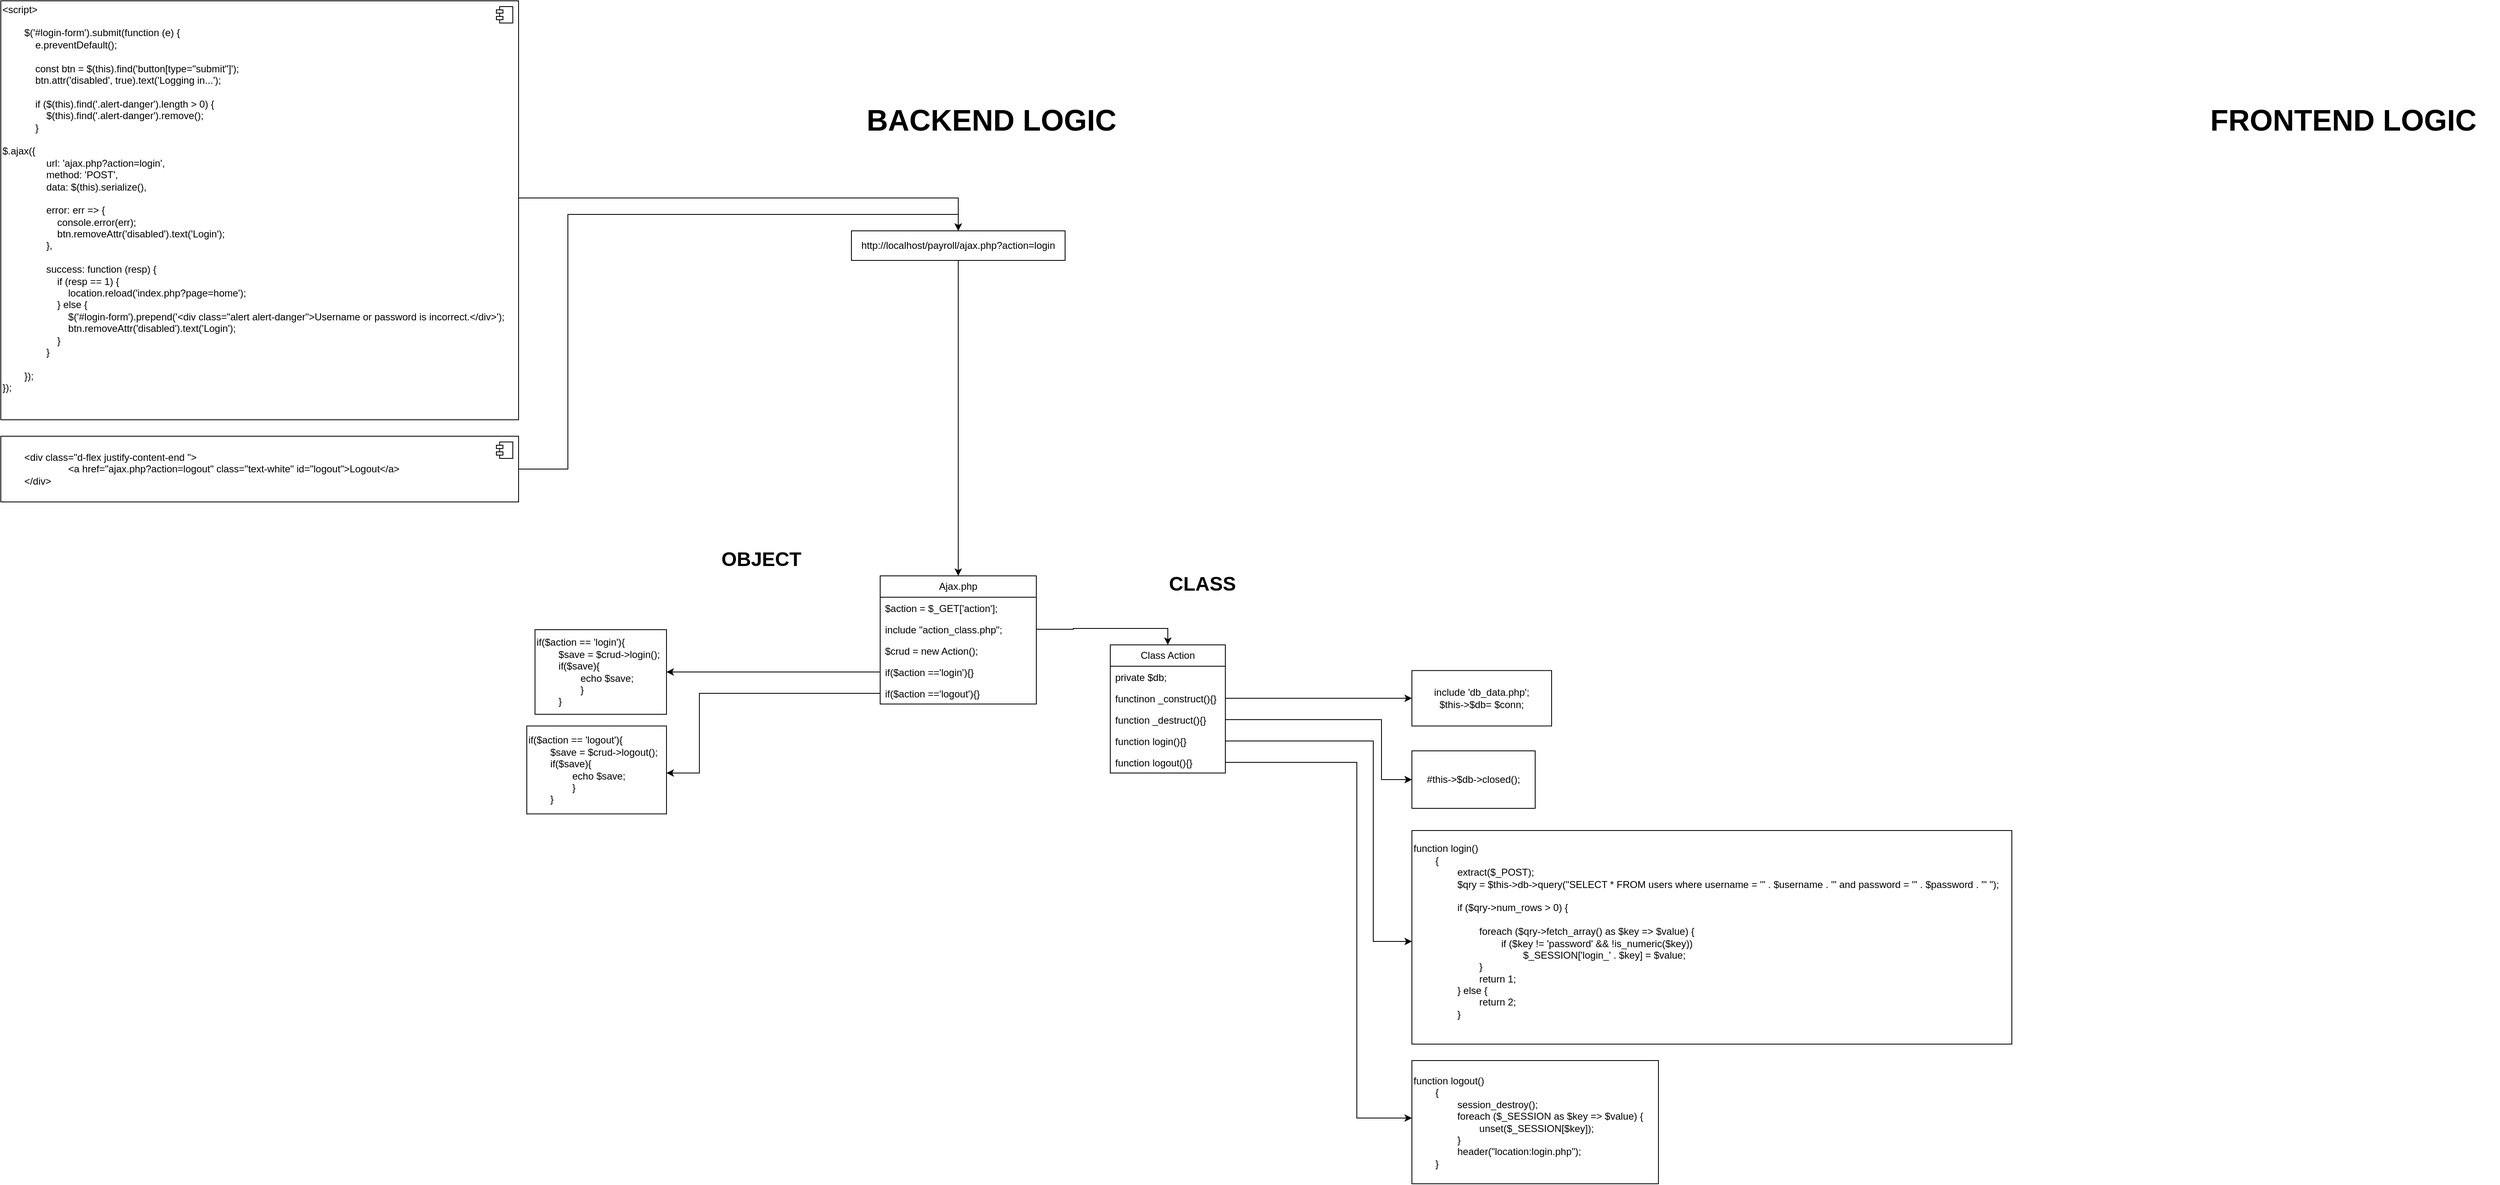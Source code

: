 <mxfile version="26.2.15">
  <diagram id="C5RBs43oDa-KdzZeNtuy" name="Page-1">
    <mxGraphModel dx="3789" dy="2176" grid="1" gridSize="10" guides="1" tooltips="1" connect="1" arrows="1" fold="1" page="1" pageScale="1" pageWidth="827" pageHeight="1169" math="0" shadow="0">
      <root>
        <mxCell id="WIyWlLk6GJQsqaUBKTNV-0" />
        <mxCell id="WIyWlLk6GJQsqaUBKTNV-1" parent="WIyWlLk6GJQsqaUBKTNV-0" />
        <mxCell id="d8og31dGvo_LYGdDDww9-0" value="Class Action" style="swimlane;fontStyle=0;childLayout=stackLayout;horizontal=1;startSize=26;fillColor=none;horizontalStack=0;resizeParent=1;resizeParentMax=0;resizeLast=0;collapsible=1;marginBottom=0;whiteSpace=wrap;html=1;" vertex="1" parent="WIyWlLk6GJQsqaUBKTNV-1">
          <mxGeometry x="160" y="224" width="140" height="156" as="geometry" />
        </mxCell>
        <mxCell id="d8og31dGvo_LYGdDDww9-1" value="private $db;" style="text;strokeColor=none;fillColor=none;align=left;verticalAlign=top;spacingLeft=4;spacingRight=4;overflow=hidden;rotatable=0;points=[[0,0.5],[1,0.5]];portConstraint=eastwest;whiteSpace=wrap;html=1;" vertex="1" parent="d8og31dGvo_LYGdDDww9-0">
          <mxGeometry y="26" width="140" height="26" as="geometry" />
        </mxCell>
        <mxCell id="d8og31dGvo_LYGdDDww9-2" value="functinon _construct(){}" style="text;strokeColor=none;fillColor=none;align=left;verticalAlign=top;spacingLeft=4;spacingRight=4;overflow=hidden;rotatable=0;points=[[0,0.5],[1,0.5]];portConstraint=eastwest;whiteSpace=wrap;html=1;" vertex="1" parent="d8og31dGvo_LYGdDDww9-0">
          <mxGeometry y="52" width="140" height="26" as="geometry" />
        </mxCell>
        <mxCell id="d8og31dGvo_LYGdDDww9-3" value="function _destruct(){}" style="text;strokeColor=none;fillColor=none;align=left;verticalAlign=top;spacingLeft=4;spacingRight=4;overflow=hidden;rotatable=0;points=[[0,0.5],[1,0.5]];portConstraint=eastwest;whiteSpace=wrap;html=1;" vertex="1" parent="d8og31dGvo_LYGdDDww9-0">
          <mxGeometry y="78" width="140" height="26" as="geometry" />
        </mxCell>
        <mxCell id="d8og31dGvo_LYGdDDww9-4" value="function login(){}" style="text;strokeColor=none;fillColor=none;align=left;verticalAlign=top;spacingLeft=4;spacingRight=4;overflow=hidden;rotatable=0;points=[[0,0.5],[1,0.5]];portConstraint=eastwest;whiteSpace=wrap;html=1;" vertex="1" parent="d8og31dGvo_LYGdDDww9-0">
          <mxGeometry y="104" width="140" height="26" as="geometry" />
        </mxCell>
        <mxCell id="d8og31dGvo_LYGdDDww9-6" value="function logout(){}" style="text;strokeColor=none;fillColor=none;align=left;verticalAlign=top;spacingLeft=4;spacingRight=4;overflow=hidden;rotatable=0;points=[[0,0.5],[1,0.5]];portConstraint=eastwest;whiteSpace=wrap;html=1;" vertex="1" parent="d8og31dGvo_LYGdDDww9-0">
          <mxGeometry y="130" width="140" height="26" as="geometry" />
        </mxCell>
        <mxCell id="d8og31dGvo_LYGdDDww9-12" value="include &#39;db_data.php&#39;;&lt;div&gt;$this-&amp;gt;$db= $conn;&lt;/div&gt;" style="whiteSpace=wrap;html=1;" vertex="1" parent="WIyWlLk6GJQsqaUBKTNV-1">
          <mxGeometry x="527" y="255.25" width="170" height="67.5" as="geometry" />
        </mxCell>
        <mxCell id="d8og31dGvo_LYGdDDww9-13" value="" style="edgeStyle=orthogonalEdgeStyle;rounded=0;orthogonalLoop=1;jettySize=auto;html=1;" edge="1" parent="WIyWlLk6GJQsqaUBKTNV-1" source="d8og31dGvo_LYGdDDww9-2" target="d8og31dGvo_LYGdDDww9-12">
          <mxGeometry relative="1" as="geometry" />
        </mxCell>
        <mxCell id="d8og31dGvo_LYGdDDww9-15" value="#this-&amp;gt;$db-&amp;gt;closed();" style="whiteSpace=wrap;html=1;" vertex="1" parent="WIyWlLk6GJQsqaUBKTNV-1">
          <mxGeometry x="527" y="353" width="150" height="70" as="geometry" />
        </mxCell>
        <mxCell id="d8og31dGvo_LYGdDDww9-16" value="" style="edgeStyle=orthogonalEdgeStyle;rounded=0;orthogonalLoop=1;jettySize=auto;html=1;" edge="1" parent="WIyWlLk6GJQsqaUBKTNV-1" source="d8og31dGvo_LYGdDDww9-3" target="d8og31dGvo_LYGdDDww9-15">
          <mxGeometry relative="1" as="geometry">
            <Array as="points">
              <mxPoint x="490" y="315" />
              <mxPoint x="490" y="388" />
            </Array>
          </mxGeometry>
        </mxCell>
        <mxCell id="d8og31dGvo_LYGdDDww9-17" value="Ajax.php" style="swimlane;fontStyle=0;childLayout=stackLayout;horizontal=1;startSize=26;fillColor=none;horizontalStack=0;resizeParent=1;resizeParentMax=0;resizeLast=0;collapsible=1;marginBottom=0;whiteSpace=wrap;html=1;" vertex="1" parent="WIyWlLk6GJQsqaUBKTNV-1">
          <mxGeometry x="-120" y="140" width="190" height="156" as="geometry" />
        </mxCell>
        <mxCell id="d8og31dGvo_LYGdDDww9-18" value="$action = $_GET[&#39;action&#39;];" style="text;strokeColor=none;fillColor=none;align=left;verticalAlign=top;spacingLeft=4;spacingRight=4;overflow=hidden;rotatable=0;points=[[0,0.5],[1,0.5]];portConstraint=eastwest;whiteSpace=wrap;html=1;" vertex="1" parent="d8og31dGvo_LYGdDDww9-17">
          <mxGeometry y="26" width="190" height="26" as="geometry" />
        </mxCell>
        <mxCell id="d8og31dGvo_LYGdDDww9-27" value="include &quot;action_class.php&quot;;" style="text;strokeColor=none;fillColor=none;align=left;verticalAlign=top;spacingLeft=4;spacingRight=4;overflow=hidden;rotatable=0;points=[[0,0.5],[1,0.5]];portConstraint=eastwest;whiteSpace=wrap;html=1;" vertex="1" parent="d8og31dGvo_LYGdDDww9-17">
          <mxGeometry y="52" width="190" height="26" as="geometry" />
        </mxCell>
        <mxCell id="d8og31dGvo_LYGdDDww9-25" value="$crud = new Action();" style="text;strokeColor=none;fillColor=none;align=left;verticalAlign=top;spacingLeft=4;spacingRight=4;overflow=hidden;rotatable=0;points=[[0,0.5],[1,0.5]];portConstraint=eastwest;whiteSpace=wrap;html=1;" vertex="1" parent="d8og31dGvo_LYGdDDww9-17">
          <mxGeometry y="78" width="190" height="26" as="geometry" />
        </mxCell>
        <mxCell id="d8og31dGvo_LYGdDDww9-26" value="if($action ==&#39;login&#39;){}" style="text;strokeColor=none;fillColor=none;align=left;verticalAlign=top;spacingLeft=4;spacingRight=4;overflow=hidden;rotatable=0;points=[[0,0.5],[1,0.5]];portConstraint=eastwest;whiteSpace=wrap;html=1;" vertex="1" parent="d8og31dGvo_LYGdDDww9-17">
          <mxGeometry y="104" width="190" height="26" as="geometry" />
        </mxCell>
        <mxCell id="d8og31dGvo_LYGdDDww9-28" value="if($action ==&#39;logout&#39;){}" style="text;strokeColor=none;fillColor=none;align=left;verticalAlign=top;spacingLeft=4;spacingRight=4;overflow=hidden;rotatable=0;points=[[0,0.5],[1,0.5]];portConstraint=eastwest;whiteSpace=wrap;html=1;" vertex="1" parent="d8og31dGvo_LYGdDDww9-17">
          <mxGeometry y="130" width="190" height="26" as="geometry" />
        </mxCell>
        <mxCell id="d8og31dGvo_LYGdDDww9-24" style="edgeStyle=orthogonalEdgeStyle;rounded=0;orthogonalLoop=1;jettySize=auto;html=1;exitX=1;exitY=0.5;exitDx=0;exitDy=0;entryX=0.5;entryY=0;entryDx=0;entryDy=0;" edge="1" parent="WIyWlLk6GJQsqaUBKTNV-1" source="d8og31dGvo_LYGdDDww9-27" target="d8og31dGvo_LYGdDDww9-0">
          <mxGeometry relative="1" as="geometry" />
        </mxCell>
        <mxCell id="d8og31dGvo_LYGdDDww9-34" value="if($action == &#39;logout&#39;)&lt;span style=&quot;background-color: transparent; color: light-dark(rgb(0, 0, 0), rgb(255, 255, 255));&quot;&gt;{&lt;/span&gt;&lt;div&gt;&lt;div&gt;&lt;span style=&quot;white-space: pre;&quot;&gt;&#x9;&lt;/span&gt;$save = $crud-&amp;gt;logout();&lt;/div&gt;&lt;div&gt;&lt;span style=&quot;white-space: pre;&quot;&gt;&#x9;&lt;/span&gt;if($save){&lt;/div&gt;&lt;div&gt;&lt;span style=&quot;white-space: pre;&quot;&gt;&#x9;&lt;/span&gt;&lt;span style=&quot;white-space: pre;&quot;&gt;&#x9;&lt;/span&gt;echo $save;&lt;/div&gt;&lt;div&gt;&lt;span style=&quot;white-space: pre;&quot;&gt;&#x9;&lt;/span&gt;&lt;span style=&quot;white-space: pre;&quot;&gt;&#x9;&lt;/span&gt;}&lt;/div&gt;&lt;div&gt;&lt;span style=&quot;white-space: pre;&quot;&gt;&#x9;&lt;/span&gt;}&lt;/div&gt;&lt;/div&gt;" style="whiteSpace=wrap;html=1;align=left;" vertex="1" parent="WIyWlLk6GJQsqaUBKTNV-1">
          <mxGeometry x="-550" y="322.75" width="170" height="107" as="geometry" />
        </mxCell>
        <mxCell id="d8og31dGvo_LYGdDDww9-35" value="" style="edgeStyle=orthogonalEdgeStyle;rounded=0;orthogonalLoop=1;jettySize=auto;html=1;" edge="1" parent="WIyWlLk6GJQsqaUBKTNV-1" source="d8og31dGvo_LYGdDDww9-28" target="d8og31dGvo_LYGdDDww9-34">
          <mxGeometry relative="1" as="geometry">
            <Array as="points">
              <mxPoint x="-340" y="283" />
              <mxPoint x="-340" y="380" />
            </Array>
          </mxGeometry>
        </mxCell>
        <mxCell id="d8og31dGvo_LYGdDDww9-36" value="&lt;span style=&quot;&quot;&gt;if($action == &#39;login&#39;)&lt;/span&gt;&lt;span style=&quot;color: light-dark(rgb(0, 0, 0), rgb(255, 255, 255)); background-color: transparent;&quot;&gt;{&lt;/span&gt;&lt;div style=&quot;&quot;&gt;&lt;div&gt;&lt;span style=&quot;white-space: pre;&quot;&gt;&#x9;&lt;/span&gt;$save = $crud-&amp;gt;login();&lt;/div&gt;&lt;div&gt;&lt;span style=&quot;white-space: pre;&quot;&gt;&#x9;&lt;/span&gt;if($save){&lt;/div&gt;&lt;div&gt;&lt;span style=&quot;white-space: pre;&quot;&gt;&#x9;&lt;/span&gt;&lt;span style=&quot;white-space: pre;&quot;&gt;&#x9;&lt;/span&gt;echo $save;&lt;/div&gt;&lt;div&gt;&lt;span style=&quot;white-space: pre;&quot;&gt;&#x9;&lt;/span&gt;&lt;span style=&quot;white-space: pre;&quot;&gt;&#x9;&lt;/span&gt;}&lt;/div&gt;&lt;div&gt;&lt;span style=&quot;white-space: pre;&quot;&gt;&#x9;&lt;/span&gt;}&lt;/div&gt;&lt;/div&gt;" style="whiteSpace=wrap;html=1;align=left;" vertex="1" parent="WIyWlLk6GJQsqaUBKTNV-1">
          <mxGeometry x="-540" y="205.5" width="160" height="103" as="geometry" />
        </mxCell>
        <mxCell id="d8og31dGvo_LYGdDDww9-37" value="" style="edgeStyle=orthogonalEdgeStyle;rounded=0;orthogonalLoop=1;jettySize=auto;html=1;" edge="1" parent="WIyWlLk6GJQsqaUBKTNV-1" source="d8og31dGvo_LYGdDDww9-26" target="d8og31dGvo_LYGdDDww9-36">
          <mxGeometry relative="1" as="geometry" />
        </mxCell>
        <mxCell id="d8og31dGvo_LYGdDDww9-51" style="edgeStyle=orthogonalEdgeStyle;rounded=0;orthogonalLoop=1;jettySize=auto;html=1;exitX=0.5;exitY=1;exitDx=0;exitDy=0;entryX=0.5;entryY=0;entryDx=0;entryDy=0;" edge="1" parent="WIyWlLk6GJQsqaUBKTNV-1" source="d8og31dGvo_LYGdDDww9-43" target="d8og31dGvo_LYGdDDww9-17">
          <mxGeometry relative="1" as="geometry" />
        </mxCell>
        <mxCell id="d8og31dGvo_LYGdDDww9-43" value="http://localhost/payroll/ajax.php?action=login" style="whiteSpace=wrap;html=1;" vertex="1" parent="WIyWlLk6GJQsqaUBKTNV-1">
          <mxGeometry x="-155" y="-280" width="260" height="36" as="geometry" />
        </mxCell>
        <mxCell id="d8og31dGvo_LYGdDDww9-46" value="&lt;div&gt;function login()&lt;/div&gt;&lt;div&gt;&lt;span style=&quot;white-space: normal;&quot;&gt;&lt;span style=&quot;white-space:pre&quot;&gt;&#x9;&lt;/span&gt;{&lt;/span&gt;&lt;/div&gt;&lt;div&gt;&lt;span style=&quot;white-space: normal;&quot;&gt;&lt;span style=&quot;white-space:pre&quot;&gt;&#x9;&#x9;&lt;/span&gt;extract($_POST);&lt;/span&gt;&lt;/div&gt;&lt;div&gt;&lt;span style=&quot;white-space: normal;&quot;&gt;&lt;span style=&quot;white-space:pre&quot;&gt;&#x9;&#x9;&lt;/span&gt;$qry = $this-&amp;gt;db-&amp;gt;query(&quot;SELECT * FROM users where username = &#39;&quot; . $username . &quot;&#39; and password = &#39;&quot; . $password . &quot;&#39; &quot;);&lt;/span&gt;&lt;/div&gt;&lt;div&gt;&lt;span style=&quot;white-space: normal;&quot;&gt;&lt;br&gt;&lt;/span&gt;&lt;/div&gt;&lt;div&gt;&lt;span style=&quot;white-space: normal;&quot;&gt;&lt;span style=&quot;white-space:pre&quot;&gt;&#x9;&#x9;&lt;/span&gt;if ($qry-&amp;gt;num_rows &amp;gt; 0) {&lt;/span&gt;&lt;/div&gt;&lt;div&gt;&lt;span style=&quot;white-space: normal;&quot;&gt;&lt;br&gt;&lt;/span&gt;&lt;/div&gt;&lt;div&gt;&lt;/div&gt;&lt;div&gt;&lt;span style=&quot;white-space: normal;&quot;&gt;&lt;span style=&quot;white-space:pre&quot;&gt;&#x9;&#x9;&#x9;&lt;/span&gt;foreach ($qry-&amp;gt;fetch_array() as $key =&amp;gt; $value) {&lt;/span&gt;&lt;/div&gt;&lt;div&gt;&lt;/div&gt;&lt;div&gt;&lt;span style=&quot;white-space: normal;&quot;&gt;&lt;span style=&quot;white-space:pre&quot;&gt;&#x9;&#x9;&#x9;&#x9;&lt;/span&gt;if ($key != &#39;password&#39; &amp;amp;&amp;amp; !is_numeric($key))&lt;/span&gt;&lt;/div&gt;&lt;div&gt;&lt;span style=&quot;white-space: normal;&quot;&gt;&lt;span style=&quot;white-space:pre&quot;&gt;&#x9;&#x9;&#x9;&#x9;&#x9;&lt;/span&gt;$_SESSION[&#39;login_&#39; . $key] = $value;&lt;/span&gt;&lt;/div&gt;&lt;div&gt;&lt;span style=&quot;white-space: pre; white-space: normal;&quot;&gt;&#x9;&#x9;&#x9;&#x9;&#x9;&lt;/span&gt;&lt;/div&gt;&lt;div&gt;&lt;span style=&quot;white-space: normal;&quot;&gt;&lt;span style=&quot;white-space:pre&quot;&gt;&#x9;&#x9;&#x9;&lt;/span&gt;}&lt;/span&gt;&lt;/div&gt;&lt;div&gt;&lt;span style=&quot;white-space: normal;&quot;&gt;&lt;span style=&quot;white-space:pre&quot;&gt;&#x9;&#x9;&#x9;&lt;/span&gt;return 1;&lt;/span&gt;&lt;/div&gt;&lt;div&gt;&lt;span style=&quot;white-space: normal;&quot;&gt;&lt;span style=&quot;white-space:pre&quot;&gt;&#x9;&#x9;&lt;/span&gt;} else {&lt;/span&gt;&lt;/div&gt;&lt;div&gt;&lt;span style=&quot;white-space: normal;&quot;&gt;&lt;span style=&quot;white-space:pre&quot;&gt;&#x9;&#x9;&#x9;&lt;/span&gt;return 2;&lt;/span&gt;&lt;/div&gt;&lt;div&gt;&lt;span style=&quot;white-space: normal;&quot;&gt;&lt;span style=&quot;white-space:pre&quot;&gt;&#x9;&#x9;&lt;/span&gt;}&lt;/span&gt;&lt;/div&gt;&lt;div&gt;&lt;br&gt;&lt;/div&gt;" style="whiteSpace=wrap;html=1;align=left;" vertex="1" parent="WIyWlLk6GJQsqaUBKTNV-1">
          <mxGeometry x="527" y="450" width="730" height="260" as="geometry" />
        </mxCell>
        <mxCell id="d8og31dGvo_LYGdDDww9-47" value="" style="edgeStyle=orthogonalEdgeStyle;rounded=0;orthogonalLoop=1;jettySize=auto;html=1;" edge="1" parent="WIyWlLk6GJQsqaUBKTNV-1" source="d8og31dGvo_LYGdDDww9-4" target="d8og31dGvo_LYGdDDww9-46">
          <mxGeometry relative="1" as="geometry">
            <Array as="points">
              <mxPoint x="480" y="341" />
              <mxPoint x="480" y="585" />
            </Array>
          </mxGeometry>
        </mxCell>
        <mxCell id="d8og31dGvo_LYGdDDww9-48" value="&lt;div&gt;function logout()&lt;/div&gt;&lt;div&gt;&lt;span style=&quot;white-space: normal;&quot;&gt;&lt;span style=&quot;white-space:pre&quot;&gt;&#x9;&lt;/span&gt;{&lt;/span&gt;&lt;/div&gt;&lt;div&gt;&lt;span style=&quot;white-space: normal;&quot;&gt;&lt;span style=&quot;white-space:pre&quot;&gt;&#x9;&#x9;&lt;/span&gt;session_destroy();&lt;/span&gt;&lt;/div&gt;&lt;div&gt;&lt;span style=&quot;white-space: normal;&quot;&gt;&lt;span style=&quot;white-space:pre&quot;&gt;&#x9;&#x9;&lt;/span&gt;foreach ($_SESSION as $key =&amp;gt; $value) {&lt;/span&gt;&lt;/div&gt;&lt;div&gt;&lt;span style=&quot;white-space: normal;&quot;&gt;&lt;span style=&quot;white-space:pre&quot;&gt;&#x9;&#x9;&#x9;&lt;/span&gt;unset($_SESSION[$key]);&lt;/span&gt;&lt;/div&gt;&lt;div&gt;&lt;span style=&quot;white-space: normal;&quot;&gt;&lt;span style=&quot;white-space:pre&quot;&gt;&#x9;&#x9;&lt;/span&gt;}&lt;/span&gt;&lt;/div&gt;&lt;div&gt;&lt;span style=&quot;white-space: normal;&quot;&gt;&lt;span style=&quot;white-space:pre&quot;&gt;&#x9;&#x9;&lt;/span&gt;header(&quot;location:login.php&quot;);&lt;/span&gt;&lt;/div&gt;&lt;div&gt;&lt;span style=&quot;white-space: normal;&quot;&gt;&lt;span style=&quot;white-space:pre&quot;&gt;&#x9;&lt;/span&gt;}&lt;/span&gt;&lt;/div&gt;" style="whiteSpace=wrap;html=1;align=left;" vertex="1" parent="WIyWlLk6GJQsqaUBKTNV-1">
          <mxGeometry x="527" y="730" width="300" height="150" as="geometry" />
        </mxCell>
        <mxCell id="d8og31dGvo_LYGdDDww9-49" value="" style="edgeStyle=orthogonalEdgeStyle;rounded=0;orthogonalLoop=1;jettySize=auto;html=1;" edge="1" parent="WIyWlLk6GJQsqaUBKTNV-1" source="d8og31dGvo_LYGdDDww9-6" target="d8og31dGvo_LYGdDDww9-48">
          <mxGeometry relative="1" as="geometry">
            <Array as="points">
              <mxPoint x="460" y="367" />
              <mxPoint x="460" y="800" />
            </Array>
          </mxGeometry>
        </mxCell>
        <mxCell id="d8og31dGvo_LYGdDDww9-62" style="edgeStyle=orthogonalEdgeStyle;rounded=0;orthogonalLoop=1;jettySize=auto;html=1;entryX=0.5;entryY=0;entryDx=0;entryDy=0;" edge="1" parent="WIyWlLk6GJQsqaUBKTNV-1" source="d8og31dGvo_LYGdDDww9-58" target="d8og31dGvo_LYGdDDww9-43">
          <mxGeometry relative="1" as="geometry">
            <Array as="points">
              <mxPoint x="-25" y="-320" />
            </Array>
          </mxGeometry>
        </mxCell>
        <mxCell id="d8og31dGvo_LYGdDDww9-58" value="&lt;div&gt;&lt;div&gt;&amp;lt;script&amp;gt;&lt;/div&gt;&lt;div&gt;&amp;nbsp; &amp;nbsp; &amp;nbsp; &amp;nbsp;&lt;/div&gt;&lt;div&gt;&amp;nbsp; &amp;nbsp; &amp;nbsp; &amp;nbsp; $(&#39;#login-form&#39;).submit(function (e) {&lt;/div&gt;&lt;div&gt;&amp;nbsp; &amp;nbsp; &amp;nbsp; &amp;nbsp; &amp;nbsp; &amp;nbsp; e.preventDefault();&lt;/div&gt;&lt;div&gt;&lt;br&gt;&lt;/div&gt;&lt;div&gt;&amp;nbsp; &amp;nbsp; &amp;nbsp; &amp;nbsp; &amp;nbsp; &amp;nbsp; const btn = $(this).find(&#39;button[type=&quot;submit&quot;]&#39;);&lt;/div&gt;&lt;div&gt;&amp;nbsp; &amp;nbsp; &amp;nbsp; &amp;nbsp; &amp;nbsp; &amp;nbsp; btn.attr(&#39;disabled&#39;, true).text(&#39;Logging in...&#39;);&lt;/div&gt;&lt;div&gt;&amp;nbsp; &amp;nbsp; &amp;nbsp; &amp;nbsp; &amp;nbsp; &amp;nbsp;&amp;nbsp;&lt;/div&gt;&lt;div&gt;&amp;nbsp; &amp;nbsp; &amp;nbsp; &amp;nbsp; &amp;nbsp; &amp;nbsp; if ($(this).find(&#39;.alert-danger&#39;).length &amp;gt; 0) {&lt;/div&gt;&lt;div&gt;&amp;nbsp; &amp;nbsp; &amp;nbsp; &amp;nbsp; &amp;nbsp; &amp;nbsp; &amp;nbsp; &amp;nbsp; $(this).find(&#39;.alert-danger&#39;).remove();&lt;/div&gt;&lt;div&gt;&amp;nbsp; &amp;nbsp; &amp;nbsp; &amp;nbsp; &amp;nbsp; &amp;nbsp; }&lt;/div&gt;&lt;/div&gt;&lt;div&gt;&lt;br&gt;&lt;/div&gt;&lt;div&gt;&lt;div&gt;$.ajax({&lt;/div&gt;&lt;div&gt;&amp;nbsp; &amp;nbsp; &amp;nbsp; &amp;nbsp; &amp;nbsp; &amp;nbsp; &amp;nbsp; &amp;nbsp; url: &#39;ajax.php?action=login&#39;,&lt;/div&gt;&lt;div&gt;&amp;nbsp; &amp;nbsp; &amp;nbsp; &amp;nbsp; &amp;nbsp; &amp;nbsp; &amp;nbsp; &amp;nbsp; method: &#39;POST&#39;,&lt;/div&gt;&lt;div&gt;&amp;nbsp; &amp;nbsp; &amp;nbsp; &amp;nbsp; &amp;nbsp; &amp;nbsp; &amp;nbsp; &amp;nbsp; data: $(this).serialize(),&lt;/div&gt;&lt;div&gt;&amp;nbsp; &amp;nbsp; &amp;nbsp; &amp;nbsp; &amp;nbsp; &amp;nbsp; &amp;nbsp; &amp;nbsp;&lt;span style=&quot;white-space: pre;&quot;&gt;&#x9;&lt;/span&gt;&lt;/div&gt;&lt;div&gt;&lt;span style=&quot;white-space: pre;&quot;&gt;&#x9;&lt;/span&gt;&lt;span style=&quot;white-space: pre;&quot;&gt;&#x9;&lt;/span&gt;error: err =&amp;gt; {&lt;/div&gt;&lt;div&gt;&amp;nbsp; &amp;nbsp; &amp;nbsp; &amp;nbsp; &amp;nbsp; &amp;nbsp; &amp;nbsp; &amp;nbsp; &amp;nbsp; &amp;nbsp; console.error(err);&lt;/div&gt;&lt;div&gt;&amp;nbsp; &amp;nbsp; &amp;nbsp; &amp;nbsp; &amp;nbsp; &amp;nbsp; &amp;nbsp; &amp;nbsp; &amp;nbsp; &amp;nbsp; btn.removeAttr(&#39;disabled&#39;).text(&#39;Login&#39;);&lt;/div&gt;&lt;div&gt;&amp;nbsp; &amp;nbsp; &amp;nbsp; &amp;nbsp; &amp;nbsp; &amp;nbsp; &amp;nbsp; &amp;nbsp; },&amp;nbsp;&lt;/div&gt;&lt;/div&gt;&lt;div&gt;&lt;div&gt;&lt;span style=&quot;white-space: pre;&quot;&gt;&#x9;&lt;/span&gt;&lt;span style=&quot;white-space: pre;&quot;&gt;&#x9;&lt;/span&gt;&lt;/div&gt;&lt;div&gt;&lt;span style=&quot;white-space: pre;&quot;&gt;&#x9;&lt;/span&gt;&lt;span style=&quot;white-space: pre;&quot;&gt;&#x9;&lt;/span&gt;success: function (resp) {&lt;/div&gt;&lt;div&gt;&amp;nbsp; &amp;nbsp; &amp;nbsp; &amp;nbsp; &amp;nbsp; &amp;nbsp; &amp;nbsp; &amp;nbsp; &amp;nbsp; &amp;nbsp; if (resp == 1) {&lt;/div&gt;&lt;div&gt;&amp;nbsp; &amp;nbsp; &amp;nbsp; &amp;nbsp; &amp;nbsp; &amp;nbsp; &amp;nbsp; &amp;nbsp; &amp;nbsp; &amp;nbsp; &amp;nbsp; &amp;nbsp; location.reload(&#39;index.php?page=home&#39;);&lt;/div&gt;&lt;div&gt;&amp;nbsp; &amp;nbsp; &amp;nbsp; &amp;nbsp; &amp;nbsp; &amp;nbsp; &amp;nbsp; &amp;nbsp; &amp;nbsp; &amp;nbsp; } else {&lt;/div&gt;&lt;div&gt;&amp;nbsp; &amp;nbsp; &amp;nbsp; &amp;nbsp; &amp;nbsp; &amp;nbsp; &amp;nbsp; &amp;nbsp; &amp;nbsp; &amp;nbsp; &amp;nbsp; &amp;nbsp; $(&#39;#login-form&#39;).prepend(&#39;&amp;lt;div class=&quot;alert alert-danger&quot;&amp;gt;Username or password is incorrect.&amp;lt;/div&amp;gt;&#39;);&lt;/div&gt;&lt;div&gt;&amp;nbsp; &amp;nbsp; &amp;nbsp; &amp;nbsp; &amp;nbsp; &amp;nbsp; &amp;nbsp; &amp;nbsp; &amp;nbsp; &amp;nbsp; &amp;nbsp; &amp;nbsp; btn.removeAttr(&#39;disabled&#39;).text(&#39;Login&#39;);&lt;/div&gt;&lt;div&gt;&amp;nbsp; &amp;nbsp; &amp;nbsp; &amp;nbsp; &amp;nbsp; &amp;nbsp; &amp;nbsp; &amp;nbsp; &amp;nbsp; &amp;nbsp; }&lt;/div&gt;&lt;div&gt;&amp;nbsp; &amp;nbsp; &amp;nbsp; &amp;nbsp; &amp;nbsp; &amp;nbsp; &amp;nbsp; &amp;nbsp; }&lt;/div&gt;&lt;/div&gt;&lt;div&gt;&lt;br&gt;&lt;/div&gt;&lt;div&gt;&lt;div&gt;&lt;span style=&quot;white-space: pre;&quot;&gt;&#x9;&lt;/span&gt;});&lt;/div&gt;&lt;div&gt;});&lt;/div&gt;&lt;/div&gt;&lt;div&gt;&lt;br&gt;&lt;/div&gt;&lt;div&gt;&lt;br&gt;&lt;/div&gt;" style="html=1;dropTarget=0;whiteSpace=wrap;align=left;" vertex="1" parent="WIyWlLk6GJQsqaUBKTNV-1">
          <mxGeometry x="-1190" y="-560" width="630" height="510" as="geometry" />
        </mxCell>
        <mxCell id="d8og31dGvo_LYGdDDww9-59" value="" style="shape=module;jettyWidth=8;jettyHeight=4;" vertex="1" parent="d8og31dGvo_LYGdDDww9-58">
          <mxGeometry x="1" width="20" height="20" relative="1" as="geometry">
            <mxPoint x="-27" y="7" as="offset" />
          </mxGeometry>
        </mxCell>
        <mxCell id="d8og31dGvo_LYGdDDww9-63" style="edgeStyle=orthogonalEdgeStyle;rounded=0;orthogonalLoop=1;jettySize=auto;html=1;entryX=0.5;entryY=0;entryDx=0;entryDy=0;" edge="1" parent="WIyWlLk6GJQsqaUBKTNV-1" source="d8og31dGvo_LYGdDDww9-60" target="d8og31dGvo_LYGdDDww9-43">
          <mxGeometry relative="1" as="geometry">
            <Array as="points">
              <mxPoint x="-500" y="10" />
              <mxPoint x="-500" y="-300" />
              <mxPoint x="-25" y="-300" />
            </Array>
          </mxGeometry>
        </mxCell>
        <mxCell id="d8og31dGvo_LYGdDDww9-60" value="&lt;div&gt;&lt;div&gt;&lt;div&gt;&lt;span style=&quot;white-space: pre;&quot;&gt;&#x9;&lt;/span&gt;&amp;lt;div class=&quot;d-flex justify-content-end &quot;&amp;gt;&lt;/div&gt;&lt;div&gt;&lt;span style=&quot;white-space: normal;&quot;&gt;&lt;span style=&quot;white-space:pre&quot;&gt;&#x9;&#x9;&#x9;&lt;/span&gt;&amp;lt;a href=&quot;ajax.php?action=logout&quot; class=&quot;text-white&quot; id=&quot;logout&quot;&amp;gt;Logout&amp;lt;/a&amp;gt;&lt;/span&gt;&lt;/div&gt;&lt;div&gt;&amp;nbsp; &amp;nbsp; &amp;nbsp; &amp;nbsp; &amp;lt;/div&amp;gt;&lt;/div&gt;&lt;/div&gt;&lt;/div&gt;" style="html=1;dropTarget=0;whiteSpace=wrap;align=left;" vertex="1" parent="WIyWlLk6GJQsqaUBKTNV-1">
          <mxGeometry x="-1190" y="-30" width="630" height="80" as="geometry" />
        </mxCell>
        <mxCell id="d8og31dGvo_LYGdDDww9-61" value="" style="shape=module;jettyWidth=8;jettyHeight=4;" vertex="1" parent="d8og31dGvo_LYGdDDww9-60">
          <mxGeometry x="1" width="20" height="20" relative="1" as="geometry">
            <mxPoint x="-27" y="7" as="offset" />
          </mxGeometry>
        </mxCell>
        <mxCell id="d8og31dGvo_LYGdDDww9-64" value="&lt;font style=&quot;font-size: 36px;&quot;&gt;BACKEND LOGIC&lt;/font&gt;" style="text;align=center;fontStyle=1;verticalAlign=middle;spacingLeft=3;spacingRight=3;strokeColor=none;rotatable=0;points=[[0,0.5],[1,0.5]];portConstraint=eastwest;html=1;" vertex="1" parent="WIyWlLk6GJQsqaUBKTNV-1">
          <mxGeometry x="-155" y="-500" width="340" height="170" as="geometry" />
        </mxCell>
        <mxCell id="d8og31dGvo_LYGdDDww9-65" value="&lt;span style=&quot;font-size: 36px;&quot;&gt;FRONTEND LOGIC&lt;/span&gt;" style="text;align=center;fontStyle=1;verticalAlign=middle;spacingLeft=3;spacingRight=3;strokeColor=none;rotatable=0;points=[[0,0.5],[1,0.5]];portConstraint=eastwest;html=1;" vertex="1" parent="WIyWlLk6GJQsqaUBKTNV-1">
          <mxGeometry x="1470" y="-500" width="380" height="170" as="geometry" />
        </mxCell>
        <mxCell id="d8og31dGvo_LYGdDDww9-70" value="&lt;span style=&quot;font-size: 24px;&quot;&gt;CLASS&amp;nbsp;&lt;/span&gt;" style="text;align=center;fontStyle=1;verticalAlign=middle;spacingLeft=3;spacingRight=3;strokeColor=none;rotatable=0;points=[[0,0.5],[1,0.5]];portConstraint=eastwest;html=1;" vertex="1" parent="WIyWlLk6GJQsqaUBKTNV-1">
          <mxGeometry x="210" y="120" width="130" height="60" as="geometry" />
        </mxCell>
        <mxCell id="d8og31dGvo_LYGdDDww9-71" value="&lt;span style=&quot;font-size: 24px;&quot;&gt;OBJECT&lt;/span&gt;" style="text;align=center;fontStyle=1;verticalAlign=middle;spacingLeft=3;spacingRight=3;strokeColor=none;rotatable=0;points=[[0,0.5],[1,0.5]];portConstraint=eastwest;html=1;" vertex="1" parent="WIyWlLk6GJQsqaUBKTNV-1">
          <mxGeometry x="-330" y="90" width="130" height="60" as="geometry" />
        </mxCell>
      </root>
    </mxGraphModel>
  </diagram>
</mxfile>
